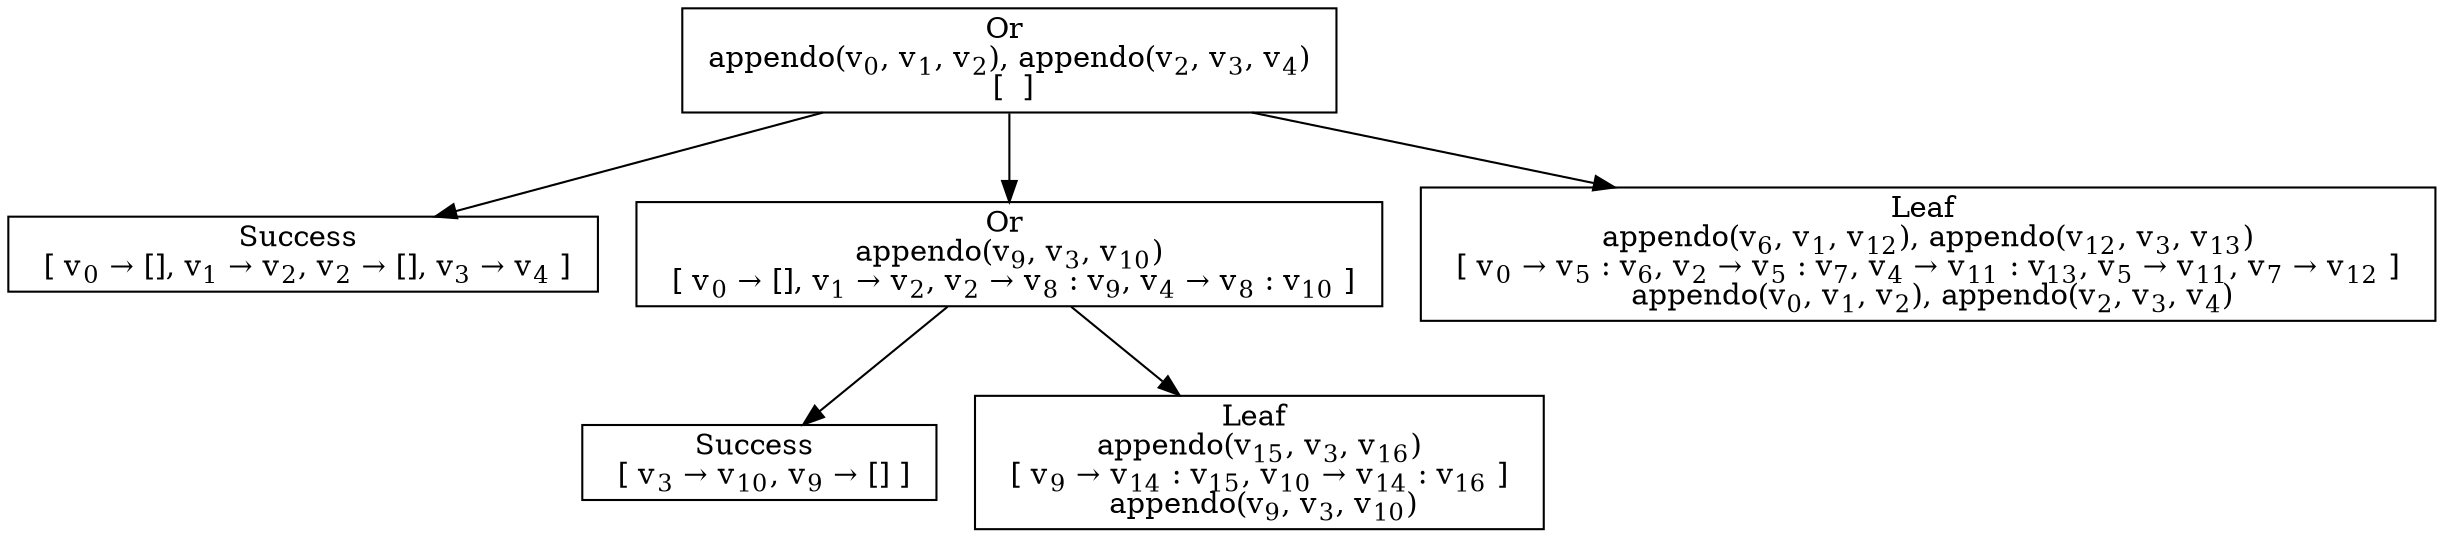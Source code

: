 digraph {
    graph [rankdir=TB
          ,bgcolor=transparent];
    node [shape=box
         ,fillcolor=white
         ,style=filled];
    0 [label=<Or <BR/> appendo(v<SUB>0</SUB>, v<SUB>1</SUB>, v<SUB>2</SUB>), appendo(v<SUB>2</SUB>, v<SUB>3</SUB>, v<SUB>4</SUB>) <BR/>  [  ] >];
    1 [label=<Success <BR/>  [ v<SUB>0</SUB> &rarr; [], v<SUB>1</SUB> &rarr; v<SUB>2</SUB>, v<SUB>2</SUB> &rarr; [], v<SUB>3</SUB> &rarr; v<SUB>4</SUB> ] >];
    2 [label=<Or <BR/> appendo(v<SUB>9</SUB>, v<SUB>3</SUB>, v<SUB>10</SUB>) <BR/>  [ v<SUB>0</SUB> &rarr; [], v<SUB>1</SUB> &rarr; v<SUB>2</SUB>, v<SUB>2</SUB> &rarr; v<SUB>8</SUB> : v<SUB>9</SUB>, v<SUB>4</SUB> &rarr; v<SUB>8</SUB> : v<SUB>10</SUB> ] >];
    3 [label=<Leaf <BR/> appendo(v<SUB>6</SUB>, v<SUB>1</SUB>, v<SUB>12</SUB>), appendo(v<SUB>12</SUB>, v<SUB>3</SUB>, v<SUB>13</SUB>) <BR/>  [ v<SUB>0</SUB> &rarr; v<SUB>5</SUB> : v<SUB>6</SUB>, v<SUB>2</SUB> &rarr; v<SUB>5</SUB> : v<SUB>7</SUB>, v<SUB>4</SUB> &rarr; v<SUB>11</SUB> : v<SUB>13</SUB>, v<SUB>5</SUB> &rarr; v<SUB>11</SUB>, v<SUB>7</SUB> &rarr; v<SUB>12</SUB> ]  <BR/> appendo(v<SUB>0</SUB>, v<SUB>1</SUB>, v<SUB>2</SUB>), appendo(v<SUB>2</SUB>, v<SUB>3</SUB>, v<SUB>4</SUB>)>];
    4 [label=<Success <BR/>  [ v<SUB>3</SUB> &rarr; v<SUB>10</SUB>, v<SUB>9</SUB> &rarr; [] ] >];
    5 [label=<Leaf <BR/> appendo(v<SUB>15</SUB>, v<SUB>3</SUB>, v<SUB>16</SUB>) <BR/>  [ v<SUB>9</SUB> &rarr; v<SUB>14</SUB> : v<SUB>15</SUB>, v<SUB>10</SUB> &rarr; v<SUB>14</SUB> : v<SUB>16</SUB> ]  <BR/> appendo(v<SUB>9</SUB>, v<SUB>3</SUB>, v<SUB>10</SUB>)>];
    0 -> 1 [label=""];
    0 -> 2 [label=""];
    0 -> 3 [label=""];
    2 -> 4 [label=""];
    2 -> 5 [label=""];
}